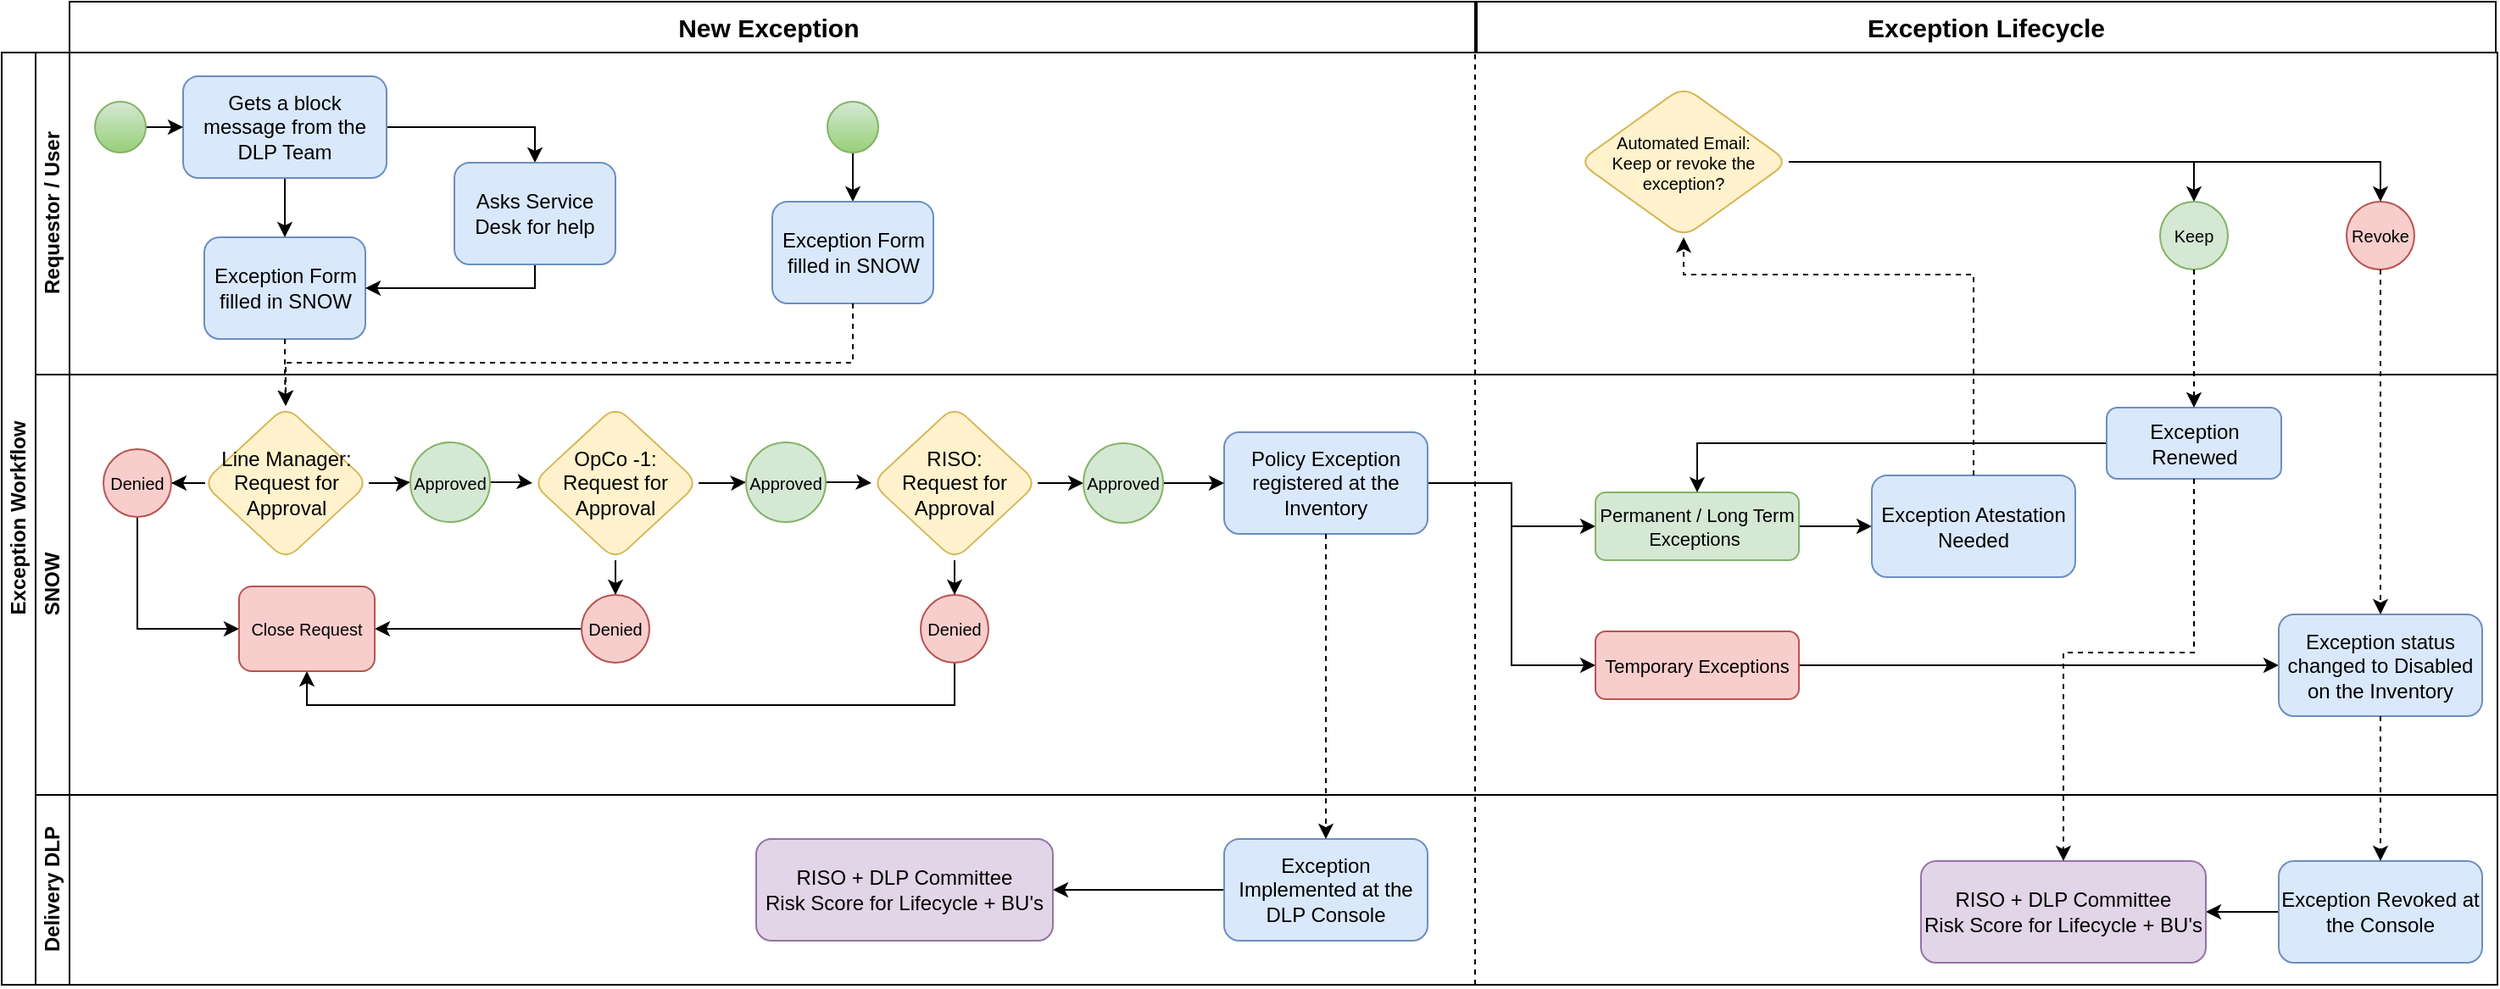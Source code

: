 <mxfile version="14.1.8" type="github"><diagram id="prtHgNgQTEPvFCAcTncT" name="Page-1"><mxGraphModel dx="1021" dy="581" grid="0" gridSize="10" guides="1" tooltips="1" connect="1" arrows="1" fold="1" page="1" pageScale="1" pageWidth="827" pageHeight="1169" background="#ffffff" math="0" shadow="0"><root><mxCell id="0"/><mxCell id="1" parent="0"/><mxCell id="IFuyZPGNjVIuvtVVakYO-32" value="" style="group" vertex="1" connectable="0" parent="1"><mxGeometry x="84" width="1472" height="520" as="geometry"/></mxCell><mxCell id="IFuyZPGNjVIuvtVVakYO-29" value="" style="group" vertex="1" connectable="0" parent="IFuyZPGNjVIuvtVVakYO-32"><mxGeometry width="1472" height="520" as="geometry"/></mxCell><mxCell id="dNxyNK7c78bLwvsdeMH5-19" value="Exception Workflow" style="swimlane;html=1;childLayout=stackLayout;resizeParent=1;resizeParentMax=0;horizontal=0;startSize=20;horizontalStack=0;" parent="IFuyZPGNjVIuvtVVakYO-29" vertex="1"><mxGeometry y="30" width="1472" height="550" as="geometry"/></mxCell><mxCell id="dNxyNK7c78bLwvsdeMH5-20" value="Requestor / User" style="swimlane;html=1;startSize=20;horizontal=0;" parent="dNxyNK7c78bLwvsdeMH5-19" vertex="1"><mxGeometry x="20" width="1452" height="190" as="geometry"/></mxCell><mxCell id="dNxyNK7c78bLwvsdeMH5-24" value="Exception Form filled in SNOW" style="rounded=1;whiteSpace=wrap;html=1;fontFamily=Helvetica;fontSize=12;align=center;fillColor=#dae8fc;strokeColor=#6c8ebf;" parent="dNxyNK7c78bLwvsdeMH5-20" vertex="1"><mxGeometry x="99.5" y="109" width="95" height="60" as="geometry"/></mxCell><mxCell id="IFuyZPGNjVIuvtVVakYO-30" value="Exception Lifecycle" style="rounded=0;whiteSpace=wrap;html=1;fontSize=15;fontStyle=1" vertex="1" parent="dNxyNK7c78bLwvsdeMH5-20"><mxGeometry x="850" y="-30" width="601" height="30" as="geometry"/></mxCell><mxCell id="IFuyZPGNjVIuvtVVakYO-95" style="edgeStyle=orthogonalEdgeStyle;rounded=0;orthogonalLoop=1;jettySize=auto;html=1;entryX=0.5;entryY=0;entryDx=0;entryDy=0;fontSize=10;" edge="1" parent="dNxyNK7c78bLwvsdeMH5-20" source="IFuyZPGNjVIuvtVVakYO-40" target="IFuyZPGNjVIuvtVVakYO-42"><mxGeometry relative="1" as="geometry"><Array as="points"><mxPoint x="1273" y="65"/></Array></mxGeometry></mxCell><mxCell id="IFuyZPGNjVIuvtVVakYO-96" style="edgeStyle=orthogonalEdgeStyle;rounded=0;orthogonalLoop=1;jettySize=auto;html=1;entryX=0.5;entryY=0;entryDx=0;entryDy=0;fontSize=10;" edge="1" parent="dNxyNK7c78bLwvsdeMH5-20" source="IFuyZPGNjVIuvtVVakYO-40" target="IFuyZPGNjVIuvtVVakYO-43"><mxGeometry relative="1" as="geometry"><Array as="points"><mxPoint x="1383" y="65"/></Array></mxGeometry></mxCell><mxCell id="IFuyZPGNjVIuvtVVakYO-40" value="Automated Email:&lt;br&gt;Keep or revoke the exception?" style="rhombus;&#10;rounded=1;whiteSpace=wrap;html=1;fontSize=10;fillColor=#fff2cc;strokeColor=#d6b656;rounded=1;" vertex="1" parent="dNxyNK7c78bLwvsdeMH5-20"><mxGeometry x="910" y="20" width="124" height="89" as="geometry"/></mxCell><mxCell id="IFuyZPGNjVIuvtVVakYO-42" value="Keep" style="ellipse;whiteSpace=wrap;html=1;aspect=fixed;rounded=1;fontSize=10;fillColor=#d5e8d4;strokeColor=#82b366;" vertex="1" parent="dNxyNK7c78bLwvsdeMH5-20"><mxGeometry x="1253" y="88" width="40" height="40" as="geometry"/></mxCell><mxCell id="IFuyZPGNjVIuvtVVakYO-43" value="Revoke" style="ellipse;whiteSpace=wrap;html=1;aspect=fixed;rounded=1;fontSize=10;fillColor=#f8cecc;strokeColor=#b85450;" vertex="1" parent="dNxyNK7c78bLwvsdeMH5-20"><mxGeometry x="1363" y="88" width="40" height="40" as="geometry"/></mxCell><mxCell id="IFuyZPGNjVIuvtVVakYO-157" style="edgeStyle=orthogonalEdgeStyle;rounded=0;orthogonalLoop=1;jettySize=auto;html=1;entryX=0.5;entryY=0;entryDx=0;entryDy=0;fontSize=10;" edge="1" parent="dNxyNK7c78bLwvsdeMH5-20" source="IFuyZPGNjVIuvtVVakYO-155" target="dNxyNK7c78bLwvsdeMH5-24"><mxGeometry relative="1" as="geometry"/></mxCell><mxCell id="IFuyZPGNjVIuvtVVakYO-158" style="edgeStyle=orthogonalEdgeStyle;rounded=0;orthogonalLoop=1;jettySize=auto;html=1;entryX=0.5;entryY=0;entryDx=0;entryDy=0;fontSize=10;" edge="1" parent="dNxyNK7c78bLwvsdeMH5-20" source="IFuyZPGNjVIuvtVVakYO-155" target="IFuyZPGNjVIuvtVVakYO-156"><mxGeometry relative="1" as="geometry"/></mxCell><mxCell id="IFuyZPGNjVIuvtVVakYO-155" value="&lt;font style=&quot;font-size: 12px&quot;&gt;Gets a block message from the DLP Team&lt;/font&gt;" style="rounded=1;whiteSpace=wrap;html=1;fontSize=10;fillColor=#dae8fc;strokeColor=#6c8ebf;" vertex="1" parent="dNxyNK7c78bLwvsdeMH5-20"><mxGeometry x="87" y="14" width="120" height="60" as="geometry"/></mxCell><mxCell id="IFuyZPGNjVIuvtVVakYO-159" style="edgeStyle=orthogonalEdgeStyle;rounded=0;orthogonalLoop=1;jettySize=auto;html=1;entryX=1;entryY=0.5;entryDx=0;entryDy=0;fontSize=10;" edge="1" parent="dNxyNK7c78bLwvsdeMH5-20" source="IFuyZPGNjVIuvtVVakYO-156" target="dNxyNK7c78bLwvsdeMH5-24"><mxGeometry relative="1" as="geometry"><Array as="points"><mxPoint x="295" y="139"/></Array></mxGeometry></mxCell><mxCell id="IFuyZPGNjVIuvtVVakYO-156" value="Asks Service Desk for help" style="rounded=1;whiteSpace=wrap;html=1;fontFamily=Helvetica;fontSize=12;align=center;fillColor=#dae8fc;strokeColor=#6c8ebf;" vertex="1" parent="dNxyNK7c78bLwvsdeMH5-20"><mxGeometry x="247" y="65" width="95" height="60" as="geometry"/></mxCell><mxCell id="IFuyZPGNjVIuvtVVakYO-162" style="edgeStyle=orthogonalEdgeStyle;rounded=0;orthogonalLoop=1;jettySize=auto;html=1;entryX=0;entryY=0.5;entryDx=0;entryDy=0;fontSize=10;" edge="1" parent="dNxyNK7c78bLwvsdeMH5-20" source="IFuyZPGNjVIuvtVVakYO-161" target="IFuyZPGNjVIuvtVVakYO-155"><mxGeometry relative="1" as="geometry"/></mxCell><mxCell id="IFuyZPGNjVIuvtVVakYO-161" value="" style="ellipse;whiteSpace=wrap;html=1;aspect=fixed;rounded=1;fontSize=10;fillColor=#d5e8d4;strokeColor=#82b366;gradientColor=#97d077;" vertex="1" parent="dNxyNK7c78bLwvsdeMH5-20"><mxGeometry x="35" y="29" width="30" height="30" as="geometry"/></mxCell><mxCell id="IFuyZPGNjVIuvtVVakYO-165" style="edgeStyle=orthogonalEdgeStyle;rounded=0;orthogonalLoop=1;jettySize=auto;html=1;entryX=0.5;entryY=0;entryDx=0;entryDy=0;fontSize=10;" edge="1" parent="dNxyNK7c78bLwvsdeMH5-20" source="IFuyZPGNjVIuvtVVakYO-163" target="IFuyZPGNjVIuvtVVakYO-164"><mxGeometry relative="1" as="geometry"/></mxCell><mxCell id="IFuyZPGNjVIuvtVVakYO-163" value="" style="ellipse;whiteSpace=wrap;html=1;aspect=fixed;rounded=1;fontSize=10;fillColor=#d5e8d4;strokeColor=#82b366;gradientColor=#97d077;" vertex="1" parent="dNxyNK7c78bLwvsdeMH5-20"><mxGeometry x="467" y="29" width="30" height="30" as="geometry"/></mxCell><mxCell id="IFuyZPGNjVIuvtVVakYO-164" value="Exception Form filled in SNOW" style="rounded=1;whiteSpace=wrap;html=1;fontFamily=Helvetica;fontSize=12;align=center;fillColor=#dae8fc;strokeColor=#6c8ebf;" vertex="1" parent="dNxyNK7c78bLwvsdeMH5-20"><mxGeometry x="434.5" y="88" width="95" height="60" as="geometry"/></mxCell><mxCell id="dNxyNK7c78bLwvsdeMH5-21" value="SNOW" style="swimlane;html=1;startSize=20;horizontal=0;" parent="dNxyNK7c78bLwvsdeMH5-19" vertex="1"><mxGeometry x="20" y="190" width="1452" height="248" as="geometry"/></mxCell><mxCell id="IFuyZPGNjVIuvtVVakYO-18" style="edgeStyle=orthogonalEdgeStyle;rounded=0;orthogonalLoop=1;jettySize=auto;html=1;entryX=0;entryY=0.5;entryDx=0;entryDy=0;fontSize=10;" edge="1" parent="dNxyNK7c78bLwvsdeMH5-21" source="IFuyZPGNjVIuvtVVakYO-2" target="IFuyZPGNjVIuvtVVakYO-5"><mxGeometry relative="1" as="geometry"/></mxCell><mxCell id="IFuyZPGNjVIuvtVVakYO-19" style="edgeStyle=orthogonalEdgeStyle;rounded=0;orthogonalLoop=1;jettySize=auto;html=1;entryX=1;entryY=0.5;entryDx=0;entryDy=0;fontSize=10;" edge="1" parent="dNxyNK7c78bLwvsdeMH5-21" source="IFuyZPGNjVIuvtVVakYO-2" target="IFuyZPGNjVIuvtVVakYO-11"><mxGeometry relative="1" as="geometry"/></mxCell><mxCell id="IFuyZPGNjVIuvtVVakYO-2" value="&lt;font style=&quot;font-size: 12px&quot;&gt;Line Manager:&lt;br&gt;Request for Approval&lt;/font&gt;" style="rhombus;rounded=1;whiteSpace=wrap;html=1;fontFamily=Helvetica;fontSize=12;align=center;fillColor=#fff2cc;strokeColor=#d6b656;" vertex="1" parent="dNxyNK7c78bLwvsdeMH5-21"><mxGeometry x="98.5" y="18.5" width="98" height="91" as="geometry"/></mxCell><mxCell id="IFuyZPGNjVIuvtVVakYO-13" style="edgeStyle=orthogonalEdgeStyle;rounded=0;orthogonalLoop=1;jettySize=auto;html=1;entryX=0;entryY=0.5;entryDx=0;entryDy=0;fontSize=10;" edge="1" parent="dNxyNK7c78bLwvsdeMH5-21" source="IFuyZPGNjVIuvtVVakYO-5" target="IFuyZPGNjVIuvtVVakYO-8"><mxGeometry relative="1" as="geometry"/></mxCell><mxCell id="IFuyZPGNjVIuvtVVakYO-5" value="Approved" style="ellipse;whiteSpace=wrap;html=1;aspect=fixed;fillColor=#d5e8d4;strokeColor=#82b366;fontSize=10;" vertex="1" parent="dNxyNK7c78bLwvsdeMH5-21"><mxGeometry x="221" y="40" width="47" height="47" as="geometry"/></mxCell><mxCell id="IFuyZPGNjVIuvtVVakYO-21" style="edgeStyle=orthogonalEdgeStyle;rounded=0;orthogonalLoop=1;jettySize=auto;html=1;entryX=0;entryY=0.5;entryDx=0;entryDy=0;fontSize=10;" edge="1" parent="dNxyNK7c78bLwvsdeMH5-21" source="IFuyZPGNjVIuvtVVakYO-11" target="IFuyZPGNjVIuvtVVakYO-20"><mxGeometry relative="1" as="geometry"><Array as="points"><mxPoint x="60" y="150"/></Array></mxGeometry></mxCell><mxCell id="IFuyZPGNjVIuvtVVakYO-11" value="Denied" style="ellipse;whiteSpace=wrap;html=1;aspect=fixed;rounded=1;fontSize=10;fillColor=#f8cecc;strokeColor=#b85450;" vertex="1" parent="dNxyNK7c78bLwvsdeMH5-21"><mxGeometry x="40" y="44" width="40" height="40" as="geometry"/></mxCell><mxCell id="IFuyZPGNjVIuvtVVakYO-14" style="edgeStyle=orthogonalEdgeStyle;rounded=0;orthogonalLoop=1;jettySize=auto;html=1;entryX=0;entryY=0.5;entryDx=0;entryDy=0;fontSize=10;" edge="1" parent="dNxyNK7c78bLwvsdeMH5-21" source="IFuyZPGNjVIuvtVVakYO-8" target="IFuyZPGNjVIuvtVVakYO-9"><mxGeometry relative="1" as="geometry"/></mxCell><mxCell id="IFuyZPGNjVIuvtVVakYO-16" style="edgeStyle=orthogonalEdgeStyle;rounded=0;orthogonalLoop=1;jettySize=auto;html=1;fontSize=10;" edge="1" parent="dNxyNK7c78bLwvsdeMH5-21" source="IFuyZPGNjVIuvtVVakYO-8" target="IFuyZPGNjVIuvtVVakYO-15"><mxGeometry relative="1" as="geometry"/></mxCell><mxCell id="IFuyZPGNjVIuvtVVakYO-8" value="OpCo -1:&lt;br&gt;Request for Approval" style="rhombus;rounded=1;whiteSpace=wrap;html=1;fontFamily=Helvetica;fontSize=12;align=center;fillColor=#fff2cc;strokeColor=#d6b656;" vertex="1" parent="dNxyNK7c78bLwvsdeMH5-21"><mxGeometry x="293" y="18.5" width="98" height="91" as="geometry"/></mxCell><mxCell id="IFuyZPGNjVIuvtVVakYO-84" style="edgeStyle=orthogonalEdgeStyle;rounded=0;orthogonalLoop=1;jettySize=auto;html=1;entryX=0;entryY=0.5;entryDx=0;entryDy=0;fontSize=10;" edge="1" parent="dNxyNK7c78bLwvsdeMH5-21" source="IFuyZPGNjVIuvtVVakYO-9" target="IFuyZPGNjVIuvtVVakYO-82"><mxGeometry relative="1" as="geometry"/></mxCell><mxCell id="IFuyZPGNjVIuvtVVakYO-9" value="Approved" style="ellipse;whiteSpace=wrap;html=1;aspect=fixed;fillColor=#d5e8d4;strokeColor=#82b366;fontSize=10;" vertex="1" parent="dNxyNK7c78bLwvsdeMH5-21"><mxGeometry x="419" y="40" width="47" height="47" as="geometry"/></mxCell><mxCell id="IFuyZPGNjVIuvtVVakYO-22" style="edgeStyle=orthogonalEdgeStyle;rounded=0;orthogonalLoop=1;jettySize=auto;html=1;entryX=1;entryY=0.5;entryDx=0;entryDy=0;fontSize=10;" edge="1" parent="dNxyNK7c78bLwvsdeMH5-21" source="IFuyZPGNjVIuvtVVakYO-15" target="IFuyZPGNjVIuvtVVakYO-20"><mxGeometry relative="1" as="geometry"/></mxCell><mxCell id="IFuyZPGNjVIuvtVVakYO-15" value="Denied" style="ellipse;whiteSpace=wrap;html=1;aspect=fixed;rounded=1;fontSize=10;fillColor=#f8cecc;strokeColor=#b85450;" vertex="1" parent="dNxyNK7c78bLwvsdeMH5-21"><mxGeometry x="322" y="130" width="40" height="40" as="geometry"/></mxCell><mxCell id="IFuyZPGNjVIuvtVVakYO-20" value="Close Request" style="rounded=1;whiteSpace=wrap;html=1;fontSize=10;fillColor=#f8cecc;strokeColor=#b85450;" vertex="1" parent="dNxyNK7c78bLwvsdeMH5-21"><mxGeometry x="120" y="125" width="80" height="50" as="geometry"/></mxCell><mxCell id="IFuyZPGNjVIuvtVVakYO-92" style="edgeStyle=orthogonalEdgeStyle;rounded=0;orthogonalLoop=1;jettySize=auto;html=1;entryX=0;entryY=0.5;entryDx=0;entryDy=0;fontSize=10;" edge="1" parent="dNxyNK7c78bLwvsdeMH5-21" source="IFuyZPGNjVIuvtVVakYO-25" target="IFuyZPGNjVIuvtVVakYO-34"><mxGeometry relative="1" as="geometry"/></mxCell><mxCell id="IFuyZPGNjVIuvtVVakYO-93" style="edgeStyle=orthogonalEdgeStyle;rounded=0;orthogonalLoop=1;jettySize=auto;html=1;entryX=0;entryY=0.5;entryDx=0;entryDy=0;fontSize=10;" edge="1" parent="dNxyNK7c78bLwvsdeMH5-21" source="IFuyZPGNjVIuvtVVakYO-25" target="IFuyZPGNjVIuvtVVakYO-33"><mxGeometry relative="1" as="geometry"/></mxCell><mxCell id="IFuyZPGNjVIuvtVVakYO-25" value="Policy Exception registered at the Inventory" style="rounded=1;whiteSpace=wrap;html=1;fontSize=12;fillColor=#dae8fc;strokeColor=#6c8ebf;" vertex="1" parent="dNxyNK7c78bLwvsdeMH5-21"><mxGeometry x="701" y="34" width="120" height="60" as="geometry"/></mxCell><mxCell id="IFuyZPGNjVIuvtVVakYO-64" style="edgeStyle=orthogonalEdgeStyle;rounded=0;orthogonalLoop=1;jettySize=auto;html=1;entryX=0;entryY=0.5;entryDx=0;entryDy=0;fontSize=10;" edge="1" parent="dNxyNK7c78bLwvsdeMH5-21" source="IFuyZPGNjVIuvtVVakYO-33" target="IFuyZPGNjVIuvtVVakYO-51"><mxGeometry relative="1" as="geometry"/></mxCell><mxCell id="IFuyZPGNjVIuvtVVakYO-33" value="Temporary Exceptions" style="rounded=1;whiteSpace=wrap;html=1;fontSize=11;fillColor=#f8cecc;strokeColor=#b85450;" vertex="1" parent="dNxyNK7c78bLwvsdeMH5-21"><mxGeometry x="920" y="151.5" width="120" height="40" as="geometry"/></mxCell><mxCell id="IFuyZPGNjVIuvtVVakYO-60" style="edgeStyle=orthogonalEdgeStyle;rounded=0;orthogonalLoop=1;jettySize=auto;html=1;entryX=0;entryY=0.5;entryDx=0;entryDy=0;fontSize=10;" edge="1" parent="dNxyNK7c78bLwvsdeMH5-21" source="IFuyZPGNjVIuvtVVakYO-34" target="IFuyZPGNjVIuvtVVakYO-37"><mxGeometry relative="1" as="geometry"/></mxCell><mxCell id="IFuyZPGNjVIuvtVVakYO-34" value="Permanent / Long Term Exceptions&amp;nbsp;" style="rounded=1;whiteSpace=wrap;html=1;fontSize=11;fillColor=#d5e8d4;strokeColor=#82b366;" vertex="1" parent="dNxyNK7c78bLwvsdeMH5-21"><mxGeometry x="920" y="69.5" width="120" height="40" as="geometry"/></mxCell><mxCell id="IFuyZPGNjVIuvtVVakYO-37" value="&lt;font style=&quot;font-size: 12px&quot;&gt;Exception Atestation Needed&lt;/font&gt;" style="rounded=1;whiteSpace=wrap;html=1;fontSize=10;fillColor=#dae8fc;strokeColor=#6c8ebf;" vertex="1" parent="dNxyNK7c78bLwvsdeMH5-21"><mxGeometry x="1083" y="59.5" width="120" height="60" as="geometry"/></mxCell><mxCell id="IFuyZPGNjVIuvtVVakYO-51" value="Exception status changed to Disabled on the Inventory" style="rounded=1;whiteSpace=wrap;html=1;fontSize=12;fillColor=#dae8fc;strokeColor=#6c8ebf;" vertex="1" parent="dNxyNK7c78bLwvsdeMH5-21"><mxGeometry x="1323" y="141.5" width="120" height="60" as="geometry"/></mxCell><mxCell id="IFuyZPGNjVIuvtVVakYO-70" style="edgeStyle=orthogonalEdgeStyle;rounded=0;orthogonalLoop=1;jettySize=auto;html=1;entryX=0.5;entryY=0;entryDx=0;entryDy=0;fontSize=10;" edge="1" parent="dNxyNK7c78bLwvsdeMH5-21" source="IFuyZPGNjVIuvtVVakYO-54" target="IFuyZPGNjVIuvtVVakYO-34"><mxGeometry relative="1" as="geometry"/></mxCell><mxCell id="IFuyZPGNjVIuvtVVakYO-54" value="Exception Renewed" style="rounded=1;whiteSpace=wrap;html=1;fontSize=12;fillColor=#dae8fc;strokeColor=#6c8ebf;" vertex="1" parent="dNxyNK7c78bLwvsdeMH5-21"><mxGeometry x="1221.5" y="19.5" width="103" height="42" as="geometry"/></mxCell><mxCell id="IFuyZPGNjVIuvtVVakYO-86" style="edgeStyle=orthogonalEdgeStyle;rounded=0;orthogonalLoop=1;jettySize=auto;html=1;entryX=0.5;entryY=0;entryDx=0;entryDy=0;fontSize=10;" edge="1" parent="dNxyNK7c78bLwvsdeMH5-21" source="IFuyZPGNjVIuvtVVakYO-82" target="IFuyZPGNjVIuvtVVakYO-85"><mxGeometry relative="1" as="geometry"/></mxCell><mxCell id="IFuyZPGNjVIuvtVVakYO-89" style="edgeStyle=orthogonalEdgeStyle;rounded=0;orthogonalLoop=1;jettySize=auto;html=1;entryX=0;entryY=0.5;entryDx=0;entryDy=0;fontSize=10;" edge="1" parent="dNxyNK7c78bLwvsdeMH5-21" source="IFuyZPGNjVIuvtVVakYO-82" target="IFuyZPGNjVIuvtVVakYO-88"><mxGeometry relative="1" as="geometry"/></mxCell><mxCell id="IFuyZPGNjVIuvtVVakYO-82" value="RISO:&lt;br&gt;Request for Approval" style="rhombus;rounded=1;whiteSpace=wrap;html=1;fontFamily=Helvetica;fontSize=12;align=center;fillColor=#fff2cc;strokeColor=#d6b656;" vertex="1" parent="dNxyNK7c78bLwvsdeMH5-21"><mxGeometry x="493" y="18.5" width="98" height="91" as="geometry"/></mxCell><mxCell id="IFuyZPGNjVIuvtVVakYO-91" style="edgeStyle=orthogonalEdgeStyle;rounded=0;orthogonalLoop=1;jettySize=auto;html=1;entryX=0.5;entryY=1;entryDx=0;entryDy=0;fontSize=10;" edge="1" parent="dNxyNK7c78bLwvsdeMH5-21" source="IFuyZPGNjVIuvtVVakYO-85" target="IFuyZPGNjVIuvtVVakYO-20"><mxGeometry relative="1" as="geometry"><Array as="points"><mxPoint x="542" y="195"/><mxPoint x="160" y="195"/></Array></mxGeometry></mxCell><mxCell id="IFuyZPGNjVIuvtVVakYO-85" value="Denied" style="ellipse;whiteSpace=wrap;html=1;aspect=fixed;rounded=1;fontSize=10;fillColor=#f8cecc;strokeColor=#b85450;" vertex="1" parent="dNxyNK7c78bLwvsdeMH5-21"><mxGeometry x="522" y="130" width="40" height="40" as="geometry"/></mxCell><mxCell id="IFuyZPGNjVIuvtVVakYO-90" style="edgeStyle=orthogonalEdgeStyle;rounded=0;orthogonalLoop=1;jettySize=auto;html=1;entryX=0;entryY=0.5;entryDx=0;entryDy=0;fontSize=10;" edge="1" parent="dNxyNK7c78bLwvsdeMH5-21" source="IFuyZPGNjVIuvtVVakYO-88" target="IFuyZPGNjVIuvtVVakYO-25"><mxGeometry relative="1" as="geometry"/></mxCell><mxCell id="IFuyZPGNjVIuvtVVakYO-88" value="Approved" style="ellipse;whiteSpace=wrap;html=1;aspect=fixed;fillColor=#d5e8d4;strokeColor=#82b366;fontSize=10;" vertex="1" parent="dNxyNK7c78bLwvsdeMH5-21"><mxGeometry x="618" y="40.5" width="47" height="47" as="geometry"/></mxCell><mxCell id="dNxyNK7c78bLwvsdeMH5-22" value="Delivery DLP" style="swimlane;html=1;startSize=20;horizontal=0;" parent="dNxyNK7c78bLwvsdeMH5-19" vertex="1"><mxGeometry x="20" y="438" width="1452" height="112" as="geometry"/></mxCell><mxCell id="IFuyZPGNjVIuvtVVakYO-75" style="edgeStyle=orthogonalEdgeStyle;rounded=0;orthogonalLoop=1;jettySize=auto;html=1;entryX=1;entryY=0.5;entryDx=0;entryDy=0;fontSize=10;" edge="1" parent="dNxyNK7c78bLwvsdeMH5-22" source="IFuyZPGNjVIuvtVVakYO-23" target="IFuyZPGNjVIuvtVVakYO-73"><mxGeometry relative="1" as="geometry"/></mxCell><mxCell id="IFuyZPGNjVIuvtVVakYO-23" value="Exception Implemented at the DLP Console" style="rounded=1;whiteSpace=wrap;html=1;fontSize=12;fillColor=#dae8fc;strokeColor=#6c8ebf;" vertex="1" parent="dNxyNK7c78bLwvsdeMH5-22"><mxGeometry x="701" y="26" width="120" height="60" as="geometry"/></mxCell><mxCell id="IFuyZPGNjVIuvtVVakYO-71" style="edgeStyle=orthogonalEdgeStyle;rounded=0;orthogonalLoop=1;jettySize=auto;html=1;entryX=1;entryY=0.5;entryDx=0;entryDy=0;fontSize=10;" edge="1" parent="dNxyNK7c78bLwvsdeMH5-22" source="IFuyZPGNjVIuvtVVakYO-49" target="IFuyZPGNjVIuvtVVakYO-58"><mxGeometry relative="1" as="geometry"/></mxCell><mxCell id="IFuyZPGNjVIuvtVVakYO-49" value="Exception Revoked at the Console" style="rounded=1;whiteSpace=wrap;html=1;fontSize=12;fillColor=#dae8fc;strokeColor=#6c8ebf;" vertex="1" parent="dNxyNK7c78bLwvsdeMH5-22"><mxGeometry x="1323" y="39" width="120" height="60" as="geometry"/></mxCell><mxCell id="IFuyZPGNjVIuvtVVakYO-58" value="RISO + DLP Committee&lt;br style=&quot;font-size: 12px;&quot;&gt;Risk Score for Lifecycle + BU's" style="rounded=1;whiteSpace=wrap;html=1;fontSize=12;fillColor=#e1d5e7;strokeColor=#9673a6;" vertex="1" parent="dNxyNK7c78bLwvsdeMH5-22"><mxGeometry x="1112" y="39" width="168" height="60" as="geometry"/></mxCell><mxCell id="IFuyZPGNjVIuvtVVakYO-73" value="RISO + DLP Committee&lt;br style=&quot;font-size: 12px;&quot;&gt;Risk Score for Lifecycle + BU's" style="rounded=1;whiteSpace=wrap;html=1;fontSize=12;fillColor=#e1d5e7;strokeColor=#9673a6;" vertex="1" parent="dNxyNK7c78bLwvsdeMH5-22"><mxGeometry x="425" y="26" width="175" height="60" as="geometry"/></mxCell><mxCell id="IFuyZPGNjVIuvtVVakYO-52" style="edgeStyle=orthogonalEdgeStyle;rounded=0;orthogonalLoop=1;jettySize=auto;html=1;entryX=0.5;entryY=0;entryDx=0;entryDy=0;fontSize=10;dashed=1;" edge="1" parent="dNxyNK7c78bLwvsdeMH5-19" source="IFuyZPGNjVIuvtVVakYO-43" target="IFuyZPGNjVIuvtVVakYO-51"><mxGeometry relative="1" as="geometry"/></mxCell><mxCell id="IFuyZPGNjVIuvtVVakYO-53" style="edgeStyle=orthogonalEdgeStyle;rounded=0;orthogonalLoop=1;jettySize=auto;html=1;entryX=0.5;entryY=0;entryDx=0;entryDy=0;fontSize=10;dashed=1;" edge="1" parent="dNxyNK7c78bLwvsdeMH5-19" source="IFuyZPGNjVIuvtVVakYO-51" target="IFuyZPGNjVIuvtVVakYO-49"><mxGeometry relative="1" as="geometry"/></mxCell><mxCell id="IFuyZPGNjVIuvtVVakYO-55" style="edgeStyle=orthogonalEdgeStyle;rounded=0;orthogonalLoop=1;jettySize=auto;html=1;entryX=0.5;entryY=0;entryDx=0;entryDy=0;dashed=1;fontSize=10;" edge="1" parent="dNxyNK7c78bLwvsdeMH5-19" source="IFuyZPGNjVIuvtVVakYO-42" target="IFuyZPGNjVIuvtVVakYO-54"><mxGeometry relative="1" as="geometry"/></mxCell><mxCell id="IFuyZPGNjVIuvtVVakYO-72" style="edgeStyle=orthogonalEdgeStyle;rounded=0;orthogonalLoop=1;jettySize=auto;html=1;entryX=0.5;entryY=0;entryDx=0;entryDy=0;fontSize=10;dashed=1;" edge="1" parent="dNxyNK7c78bLwvsdeMH5-19" source="IFuyZPGNjVIuvtVVakYO-54" target="IFuyZPGNjVIuvtVVakYO-58"><mxGeometry relative="1" as="geometry"><Array as="points"><mxPoint x="1293" y="354"/><mxPoint x="1216" y="354"/></Array></mxGeometry></mxCell><mxCell id="IFuyZPGNjVIuvtVVakYO-78" style="edgeStyle=orthogonalEdgeStyle;rounded=0;orthogonalLoop=1;jettySize=auto;html=1;entryX=0.5;entryY=1;entryDx=0;entryDy=0;fontSize=10;dashed=1;exitX=0.5;exitY=0;exitDx=0;exitDy=0;" edge="1" parent="dNxyNK7c78bLwvsdeMH5-19" source="IFuyZPGNjVIuvtVVakYO-37" target="IFuyZPGNjVIuvtVVakYO-40"><mxGeometry relative="1" as="geometry"><Array as="points"><mxPoint x="1163" y="131"/><mxPoint x="992" y="131"/></Array></mxGeometry></mxCell><mxCell id="IFuyZPGNjVIuvtVVakYO-97" style="edgeStyle=orthogonalEdgeStyle;rounded=0;orthogonalLoop=1;jettySize=auto;html=1;entryX=0.5;entryY=0;entryDx=0;entryDy=0;fontSize=10;dashed=1;" edge="1" parent="dNxyNK7c78bLwvsdeMH5-19" source="IFuyZPGNjVIuvtVVakYO-25" target="IFuyZPGNjVIuvtVVakYO-23"><mxGeometry relative="1" as="geometry"/></mxCell><mxCell id="IFuyZPGNjVIuvtVVakYO-160" style="edgeStyle=orthogonalEdgeStyle;rounded=0;orthogonalLoop=1;jettySize=auto;html=1;entryX=0.5;entryY=0;entryDx=0;entryDy=0;fontSize=10;dashed=1;" edge="1" parent="dNxyNK7c78bLwvsdeMH5-19" source="dNxyNK7c78bLwvsdeMH5-24" target="IFuyZPGNjVIuvtVVakYO-2"><mxGeometry relative="1" as="geometry"/></mxCell><mxCell id="IFuyZPGNjVIuvtVVakYO-166" style="edgeStyle=orthogonalEdgeStyle;rounded=0;orthogonalLoop=1;jettySize=auto;html=1;entryX=0.5;entryY=0;entryDx=0;entryDy=0;fontSize=10;dashed=1;" edge="1" parent="dNxyNK7c78bLwvsdeMH5-19" source="IFuyZPGNjVIuvtVVakYO-164" target="IFuyZPGNjVIuvtVVakYO-2"><mxGeometry relative="1" as="geometry"><Array as="points"><mxPoint x="502" y="183"/><mxPoint x="167" y="183"/></Array></mxGeometry></mxCell><mxCell id="IFuyZPGNjVIuvtVVakYO-28" value="New Exception&amp;nbsp;" style="rounded=0;whiteSpace=wrap;html=1;fontSize=15;fontStyle=1" vertex="1" parent="IFuyZPGNjVIuvtVVakYO-29"><mxGeometry x="40" width="829" height="30" as="geometry"/></mxCell><mxCell id="IFuyZPGNjVIuvtVVakYO-94" value="" style="endArrow=none;dashed=1;html=1;fontSize=10;entryX=1;entryY=1;entryDx=0;entryDy=0;" edge="1" parent="1" target="IFuyZPGNjVIuvtVVakYO-28"><mxGeometry width="50" height="50" relative="1" as="geometry"><mxPoint x="953" y="580" as="sourcePoint"/><mxPoint x="1098" y="203" as="targetPoint"/></mxGeometry></mxCell></root></mxGraphModel></diagram></mxfile>